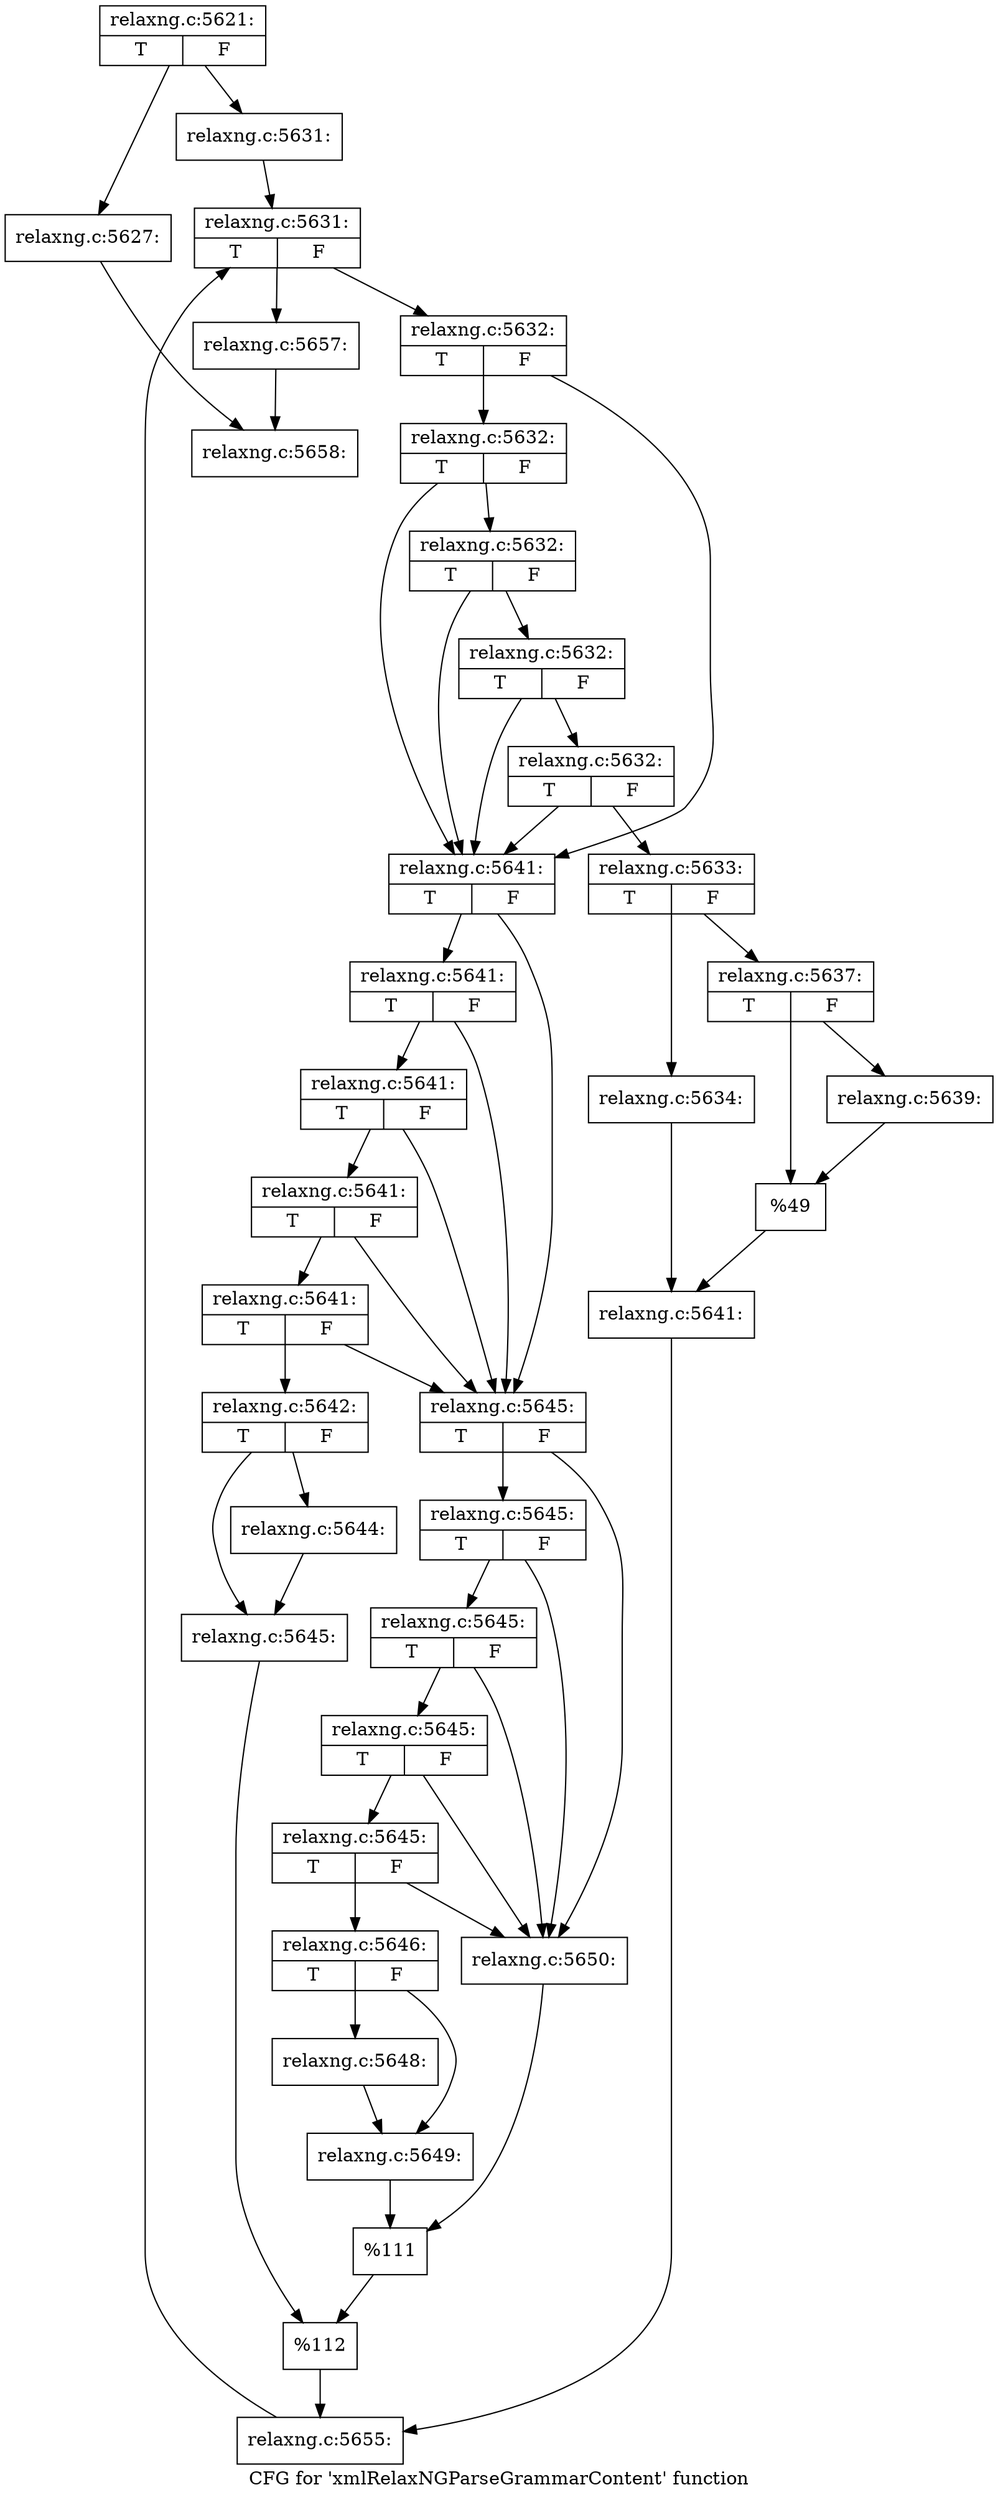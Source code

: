 digraph "CFG for 'xmlRelaxNGParseGrammarContent' function" {
	label="CFG for 'xmlRelaxNGParseGrammarContent' function";

	Node0x3c35fa0 [shape=record,label="{relaxng.c:5621:|{<s0>T|<s1>F}}"];
	Node0x3c35fa0 -> Node0x3c370a0;
	Node0x3c35fa0 -> Node0x3c370f0;
	Node0x3c370a0 [shape=record,label="{relaxng.c:5627:}"];
	Node0x3c370a0 -> Node0x3c2ea20;
	Node0x3c370f0 [shape=record,label="{relaxng.c:5631:}"];
	Node0x3c370f0 -> Node0x3b7f6f0;
	Node0x3b7f6f0 [shape=record,label="{relaxng.c:5631:|{<s0>T|<s1>F}}"];
	Node0x3b7f6f0 -> Node0x3c386f0;
	Node0x3b7f6f0 -> Node0x3b7f910;
	Node0x3c386f0 [shape=record,label="{relaxng.c:5632:|{<s0>T|<s1>F}}"];
	Node0x3c386f0 -> Node0x3c38ac0;
	Node0x3c386f0 -> Node0x3c38950;
	Node0x3c38ac0 [shape=record,label="{relaxng.c:5632:|{<s0>T|<s1>F}}"];
	Node0x3c38ac0 -> Node0x3c38a70;
	Node0x3c38ac0 -> Node0x3c38950;
	Node0x3c38a70 [shape=record,label="{relaxng.c:5632:|{<s0>T|<s1>F}}"];
	Node0x3c38a70 -> Node0x3c38a20;
	Node0x3c38a70 -> Node0x3c38950;
	Node0x3c38a20 [shape=record,label="{relaxng.c:5632:|{<s0>T|<s1>F}}"];
	Node0x3c38a20 -> Node0x3c389a0;
	Node0x3c38a20 -> Node0x3c38950;
	Node0x3c389a0 [shape=record,label="{relaxng.c:5632:|{<s0>T|<s1>F}}"];
	Node0x3c389a0 -> Node0x3c388b0;
	Node0x3c389a0 -> Node0x3c38950;
	Node0x3c388b0 [shape=record,label="{relaxng.c:5633:|{<s0>T|<s1>F}}"];
	Node0x3c388b0 -> Node0x3c39910;
	Node0x3c388b0 -> Node0x3c399b0;
	Node0x3c39910 [shape=record,label="{relaxng.c:5634:}"];
	Node0x3c39910 -> Node0x3c39960;
	Node0x3c399b0 [shape=record,label="{relaxng.c:5637:|{<s0>T|<s1>F}}"];
	Node0x3c399b0 -> Node0x3c3a830;
	Node0x3c399b0 -> Node0x3c3a880;
	Node0x3c3a830 [shape=record,label="{relaxng.c:5639:}"];
	Node0x3c3a830 -> Node0x3c3a880;
	Node0x3c3a880 [shape=record,label="{%49}"];
	Node0x3c3a880 -> Node0x3c39960;
	Node0x3c39960 [shape=record,label="{relaxng.c:5641:}"];
	Node0x3c39960 -> Node0x3c38900;
	Node0x3c38950 [shape=record,label="{relaxng.c:5641:|{<s0>T|<s1>F}}"];
	Node0x3c38950 -> Node0x3c3b100;
	Node0x3c38950 -> Node0x3c3af90;
	Node0x3c3b100 [shape=record,label="{relaxng.c:5641:|{<s0>T|<s1>F}}"];
	Node0x3c3b100 -> Node0x3c3b0b0;
	Node0x3c3b100 -> Node0x3c3af90;
	Node0x3c3b0b0 [shape=record,label="{relaxng.c:5641:|{<s0>T|<s1>F}}"];
	Node0x3c3b0b0 -> Node0x3c3b060;
	Node0x3c3b0b0 -> Node0x3c3af90;
	Node0x3c3b060 [shape=record,label="{relaxng.c:5641:|{<s0>T|<s1>F}}"];
	Node0x3c3b060 -> Node0x3c3afe0;
	Node0x3c3b060 -> Node0x3c3af90;
	Node0x3c3afe0 [shape=record,label="{relaxng.c:5641:|{<s0>T|<s1>F}}"];
	Node0x3c3afe0 -> Node0x3c3aef0;
	Node0x3c3afe0 -> Node0x3c3af90;
	Node0x3c3aef0 [shape=record,label="{relaxng.c:5642:|{<s0>T|<s1>F}}"];
	Node0x3c3aef0 -> Node0x3c3c830;
	Node0x3c3aef0 -> Node0x3c3cc30;
	Node0x3c3c830 [shape=record,label="{relaxng.c:5644:}"];
	Node0x3c3c830 -> Node0x3c3cc30;
	Node0x3c3cc30 [shape=record,label="{relaxng.c:5645:}"];
	Node0x3c3cc30 -> Node0x3c3af40;
	Node0x3c3af90 [shape=record,label="{relaxng.c:5645:|{<s0>T|<s1>F}}"];
	Node0x3c3af90 -> Node0x3c3d110;
	Node0x3c3af90 -> Node0x3c3cfd0;
	Node0x3c3d110 [shape=record,label="{relaxng.c:5645:|{<s0>T|<s1>F}}"];
	Node0x3c3d110 -> Node0x3c3d0c0;
	Node0x3c3d110 -> Node0x3c3cfd0;
	Node0x3c3d0c0 [shape=record,label="{relaxng.c:5645:|{<s0>T|<s1>F}}"];
	Node0x3c3d0c0 -> Node0x3c3d070;
	Node0x3c3d0c0 -> Node0x3c3cfd0;
	Node0x3c3d070 [shape=record,label="{relaxng.c:5645:|{<s0>T|<s1>F}}"];
	Node0x3c3d070 -> Node0x3c3d020;
	Node0x3c3d070 -> Node0x3c3cfd0;
	Node0x3c3d020 [shape=record,label="{relaxng.c:5645:|{<s0>T|<s1>F}}"];
	Node0x3c3d020 -> Node0x3c3cf30;
	Node0x3c3d020 -> Node0x3c3cfd0;
	Node0x3c3cf30 [shape=record,label="{relaxng.c:5646:|{<s0>T|<s1>F}}"];
	Node0x3c3cf30 -> Node0x3c3e6c0;
	Node0x3c3cf30 -> Node0x3c3e710;
	Node0x3c3e6c0 [shape=record,label="{relaxng.c:5648:}"];
	Node0x3c3e6c0 -> Node0x3c3e710;
	Node0x3c3e710 [shape=record,label="{relaxng.c:5649:}"];
	Node0x3c3e710 -> Node0x3c3cf80;
	Node0x3c3cfd0 [shape=record,label="{relaxng.c:5650:}"];
	Node0x3c3cfd0 -> Node0x3c3cf80;
	Node0x3c3cf80 [shape=record,label="{%111}"];
	Node0x3c3cf80 -> Node0x3c3af40;
	Node0x3c3af40 [shape=record,label="{%112}"];
	Node0x3c3af40 -> Node0x3c38900;
	Node0x3c38900 [shape=record,label="{relaxng.c:5655:}"];
	Node0x3c38900 -> Node0x3b7f6f0;
	Node0x3b7f910 [shape=record,label="{relaxng.c:5657:}"];
	Node0x3b7f910 -> Node0x3c2ea20;
	Node0x3c2ea20 [shape=record,label="{relaxng.c:5658:}"];
}
